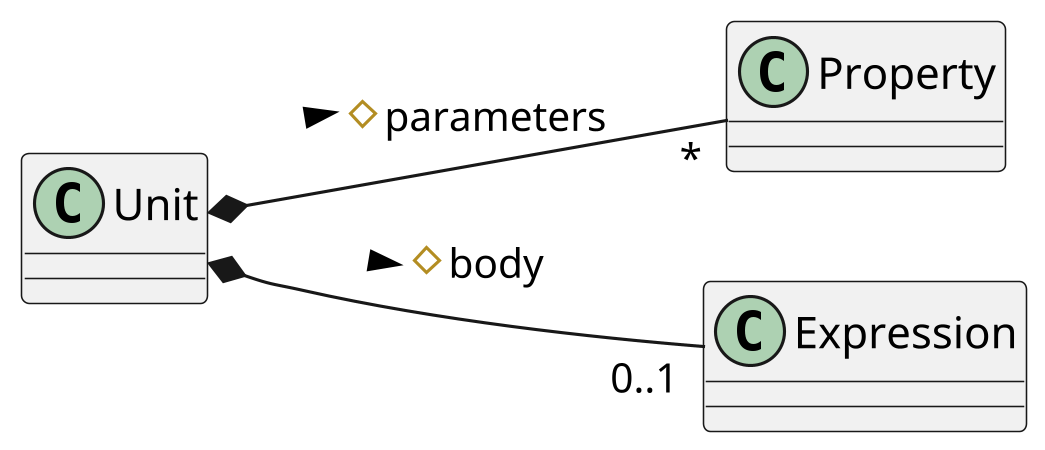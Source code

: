 @startuml
left to right direction
skinparam dpi 300

class Unit

Unit *-- "*" Property : # parameters >
Unit *-- "0..1" Expression : # body >

@enduml